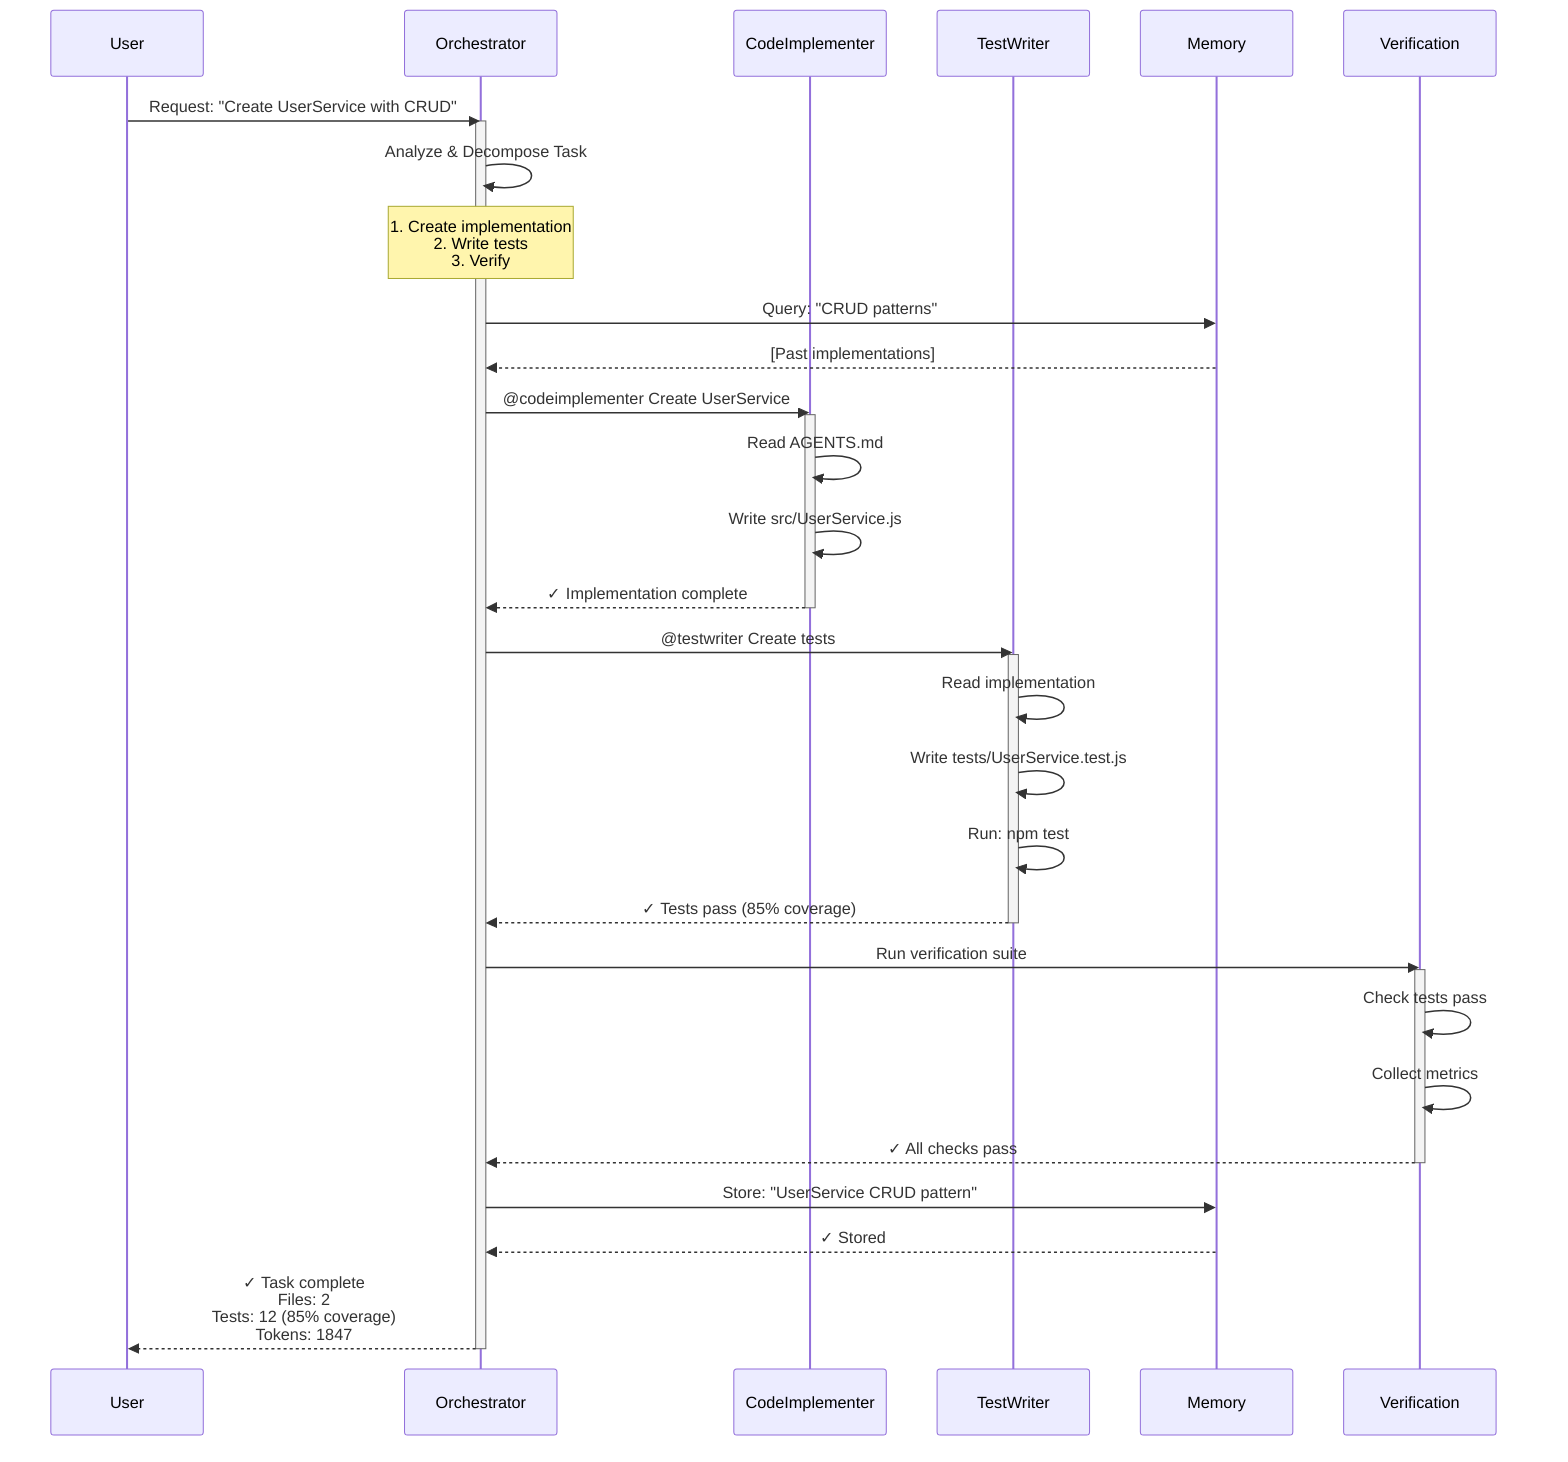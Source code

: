 sequenceDiagram
    participant User
    participant Orchestrator
    participant CodeImplementer
    participant TestWriter
    participant Memory
    participant Verification
    
    User->>Orchestrator: Request: "Create UserService with CRUD"
    activate Orchestrator
    
    Orchestrator->>Orchestrator: Analyze & Decompose Task
    Note over Orchestrator: 1. Create implementation<br/>2. Write tests<br/>3. Verify
    
    Orchestrator->>Memory: Query: "CRUD patterns"
    Memory-->>Orchestrator: [Past implementations]
    
    Orchestrator->>CodeImplementer: @codeimplementer Create UserService
    activate CodeImplementer
    CodeImplementer->>CodeImplementer: Read AGENTS.md
    CodeImplementer->>CodeImplementer: Write src/UserService.js
    CodeImplementer-->>Orchestrator: ✓ Implementation complete
    deactivate CodeImplementer
    
    Orchestrator->>TestWriter: @testwriter Create tests
    activate TestWriter
    TestWriter->>TestWriter: Read implementation
    TestWriter->>TestWriter: Write tests/UserService.test.js
    TestWriter->>TestWriter: Run: npm test
    TestWriter-->>Orchestrator: ✓ Tests pass (85% coverage)
    deactivate TestWriter
    
    Orchestrator->>Verification: Run verification suite
    activate Verification
    Verification->>Verification: Check tests pass
    Verification->>Verification: Collect metrics
    Verification-->>Orchestrator: ✓ All checks pass
    deactivate Verification
    
    Orchestrator->>Memory: Store: "UserService CRUD pattern"
    Memory-->>Orchestrator: ✓ Stored
    
    Orchestrator-->>User: ✓ Task complete<br/>Files: 2<br/>Tests: 12 (85% coverage)<br/>Tokens: 1847
    deactivate Orchestrator